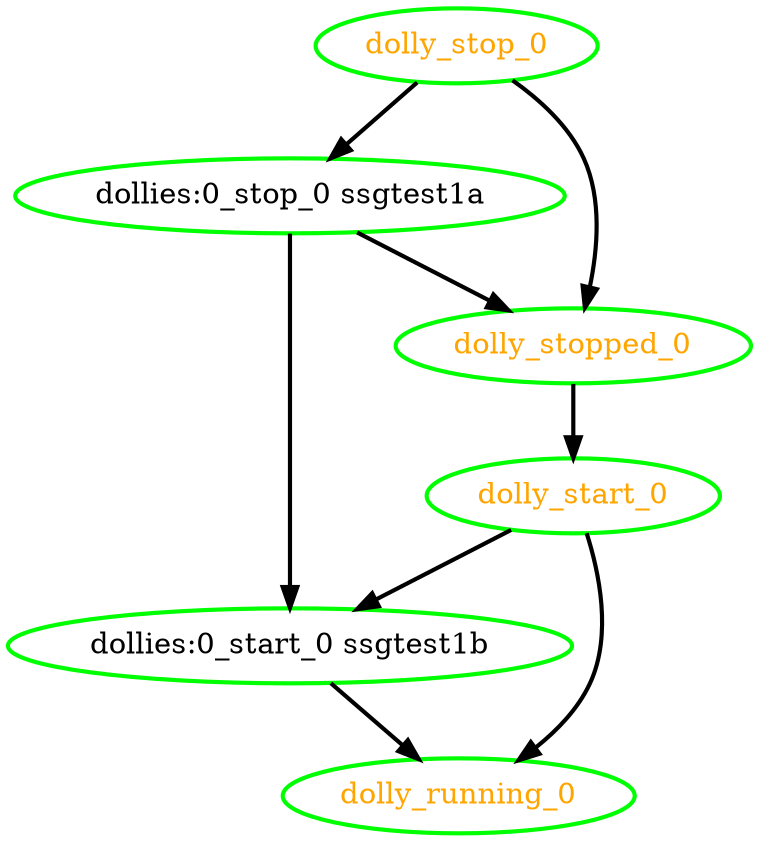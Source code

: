  digraph "g" {
"dollies:0_start_0 ssgtest1b" -> "dolly_running_0" [ style = bold]
"dollies:0_start_0 ssgtest1b" [ style=bold color="green" fontcolor="black" ]
"dollies:0_stop_0 ssgtest1a" -> "dollies:0_start_0 ssgtest1b" [ style = bold]
"dollies:0_stop_0 ssgtest1a" -> "dolly_stopped_0" [ style = bold]
"dollies:0_stop_0 ssgtest1a" [ style=bold color="green" fontcolor="black" ]
"dolly_running_0" [ style=bold color="green" fontcolor="orange" ]
"dolly_start_0" -> "dollies:0_start_0 ssgtest1b" [ style = bold]
"dolly_start_0" -> "dolly_running_0" [ style = bold]
"dolly_start_0" [ style=bold color="green" fontcolor="orange" ]
"dolly_stop_0" -> "dollies:0_stop_0 ssgtest1a" [ style = bold]
"dolly_stop_0" -> "dolly_stopped_0" [ style = bold]
"dolly_stop_0" [ style=bold color="green" fontcolor="orange" ]
"dolly_stopped_0" -> "dolly_start_0" [ style = bold]
"dolly_stopped_0" [ style=bold color="green" fontcolor="orange" ]
}
